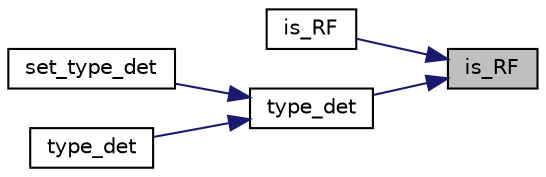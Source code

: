 digraph "is_RF"
{
 // LATEX_PDF_SIZE
  edge [fontname="Helvetica",fontsize="10",labelfontname="Helvetica",labelfontsize="10"];
  node [fontname="Helvetica",fontsize="10",shape=record];
  rankdir="RL";
  Node1 [label="is_RF",height=0.2,width=0.4,color="black", fillcolor="grey75", style="filled", fontcolor="black",tooltip=" "];
  Node1 -> Node2 [dir="back",color="midnightblue",fontsize="10",style="solid",fontname="Helvetica"];
  Node2 [label="is_RF",height=0.2,width=0.4,color="black", fillcolor="white", style="filled",URL="$utils_8hpp.html#a031d7130c5a54a5d64560071971b65e7",tooltip=" "];
  Node1 -> Node3 [dir="back",color="midnightblue",fontsize="10",style="solid",fontname="Helvetica"];
  Node3 [label="type_det",height=0.2,width=0.4,color="black", fillcolor="white", style="filled",URL="$utils_8hpp.html#a738dc97f1763fe81740b8614f33ebfc2",tooltip=" "];
  Node3 -> Node4 [dir="back",color="midnightblue",fontsize="10",style="solid",fontname="Helvetica"];
  Node4 [label="set_type_det",height=0.2,width=0.4,color="black", fillcolor="white", style="filled",URL="$utils_8hpp.html#ace04ea2599cbee5c4da4e0f6a401470c",tooltip=" "];
  Node3 -> Node5 [dir="back",color="midnightblue",fontsize="10",style="solid",fontname="Helvetica"];
  Node5 [label="type_det",height=0.2,width=0.4,color="black", fillcolor="white", style="filled",URL="$utils_8hpp.html#aedd370e04965d1b6a467bf73fa024160",tooltip=" "];
}

